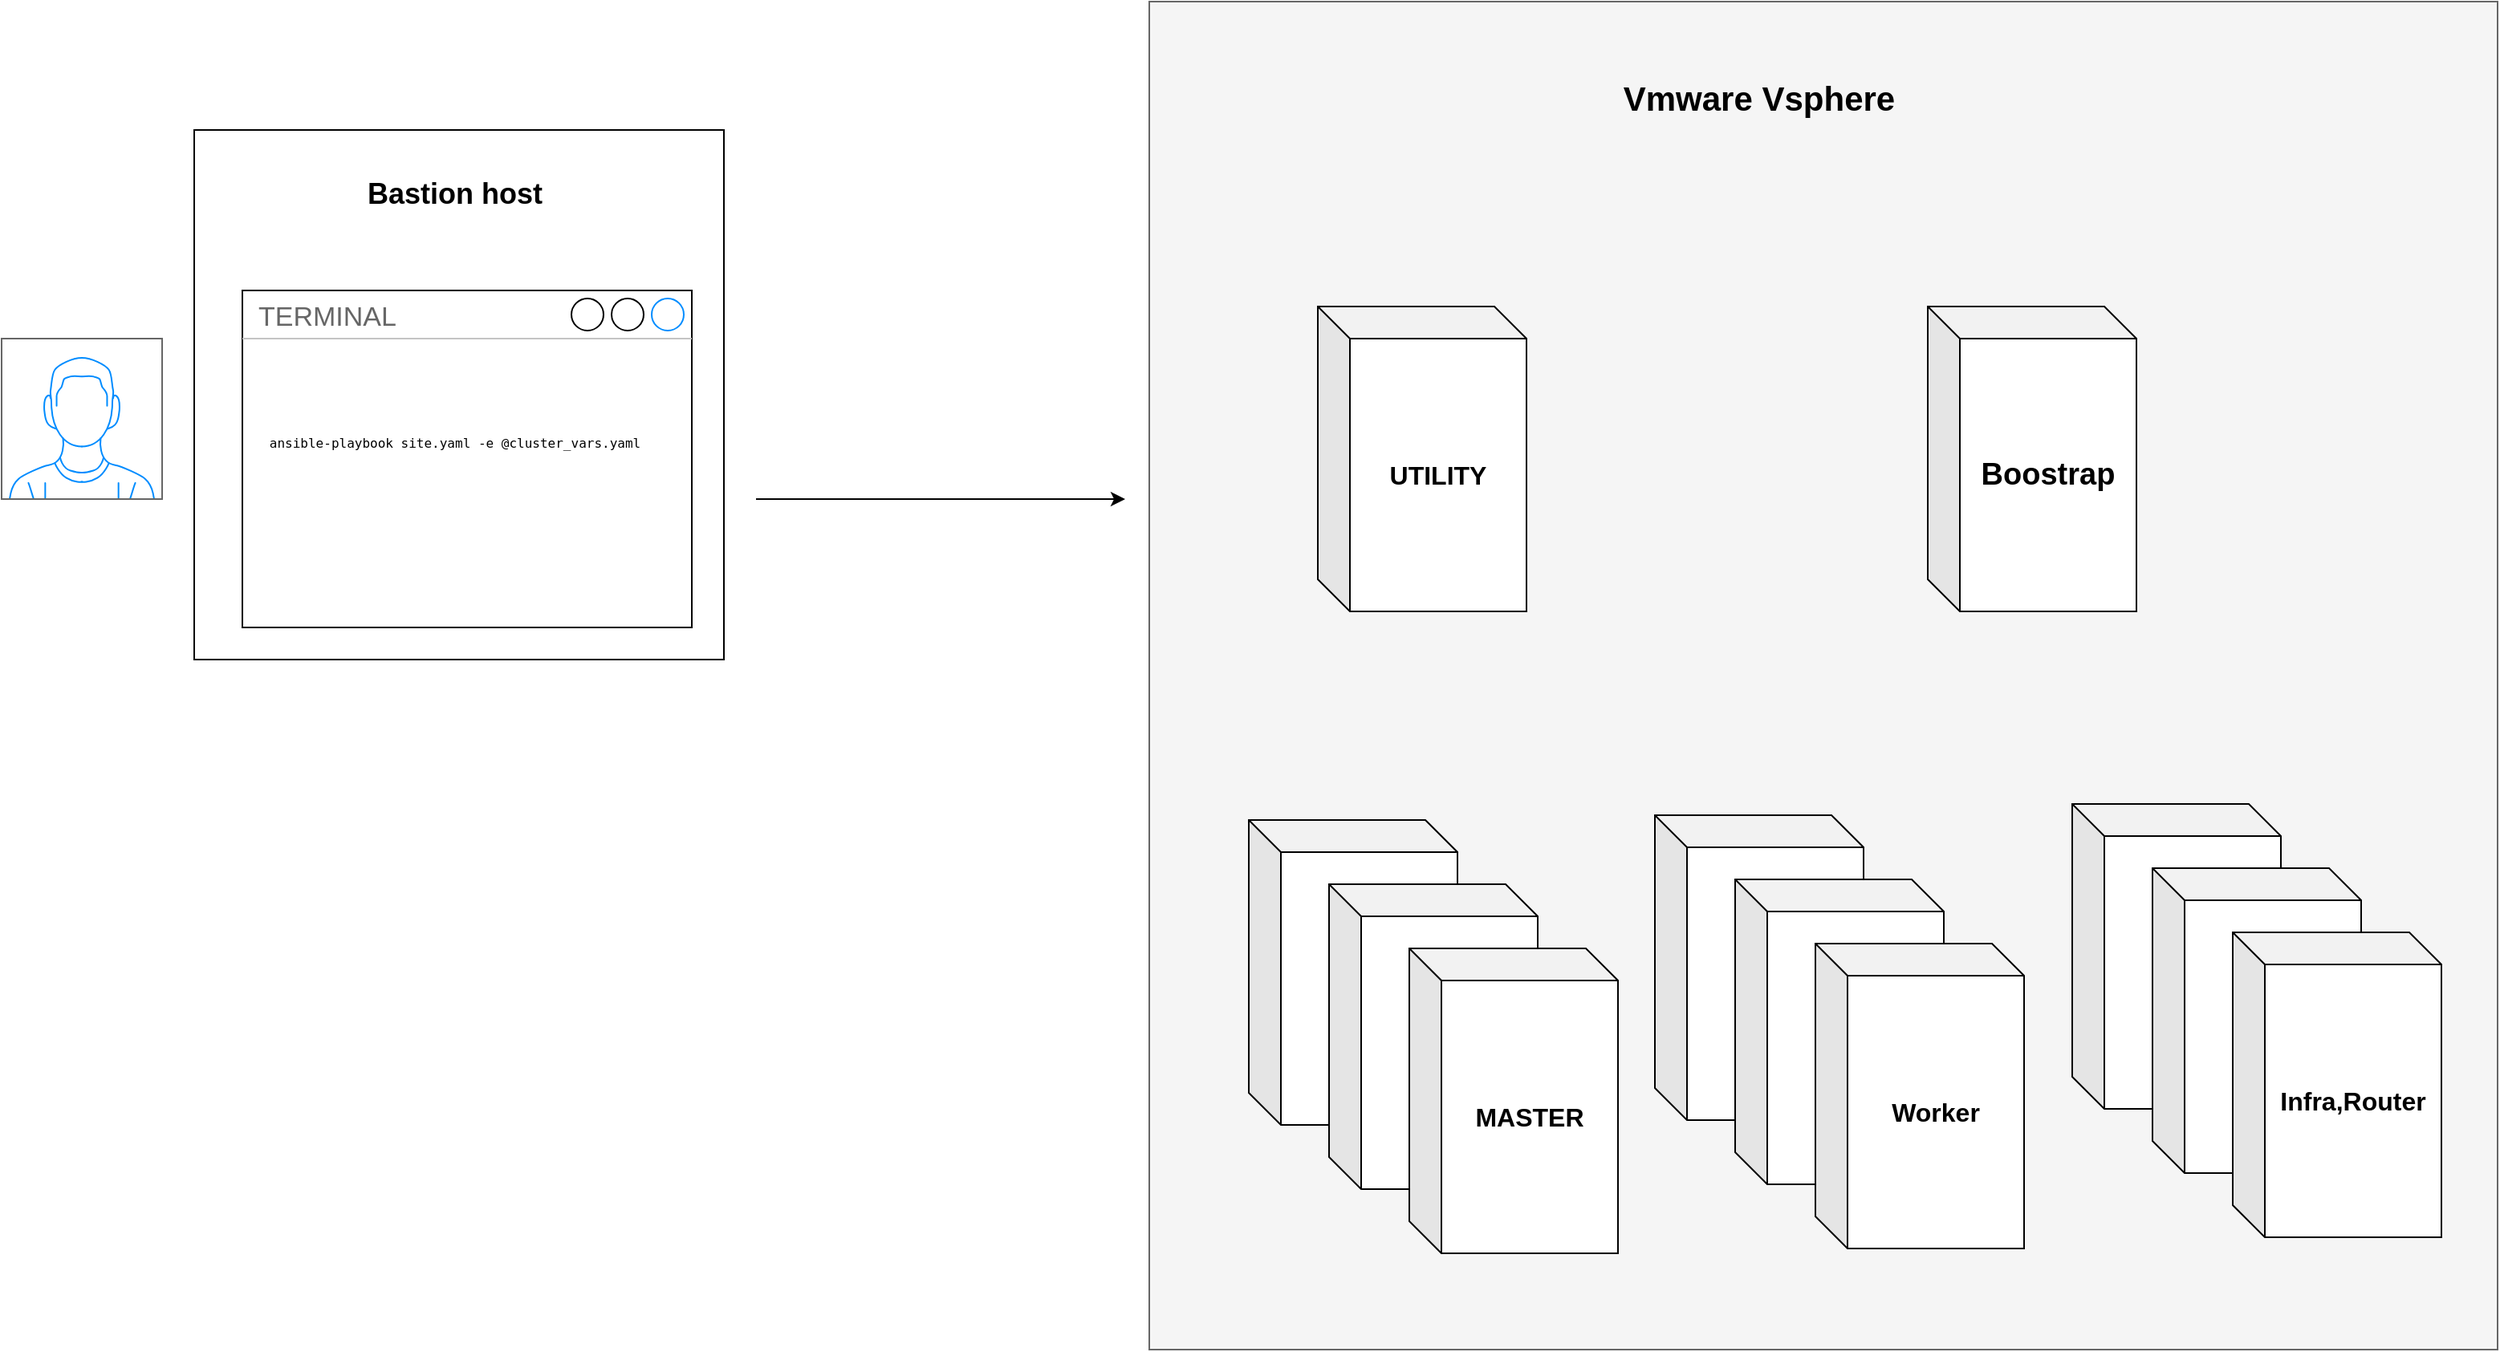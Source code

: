 <mxfile version="14.6.0" type="github">
  <diagram name="Page-1" id="aaaa8250-4180-3840-79b5-4cada1eebb92">
    <mxGraphModel dx="2140" dy="3383" grid="1" gridSize="10" guides="1" tooltips="1" connect="1" arrows="1" fold="1" page="1" pageScale="1" pageWidth="850" pageHeight="1100" background="#ffffff" math="0" shadow="0">
      <root>
        <mxCell id="0" />
        <mxCell id="1" parent="0" />
        <mxCell id="34cOvowa2TqDfqdvLT65-6" value="" style="whiteSpace=wrap;html=1;aspect=fixed;fillColor=#f5f5f5;strokeColor=#666666;fontColor=#333333;" vertex="1" parent="1">
          <mxGeometry x="805" y="-2090" width="840" height="840" as="geometry" />
        </mxCell>
        <mxCell id="34cOvowa2TqDfqdvLT65-15" value="&lt;font style=&quot;font-size: 21px&quot;&gt;&lt;b&gt;&lt;font style=&quot;font-size: 21px&quot;&gt;Vmware Vsphere&lt;/font&gt;&lt;/b&gt;&lt;/font&gt;" style="text;html=1;strokeColor=none;fillColor=none;align=center;verticalAlign=middle;whiteSpace=wrap;rounded=0;" vertex="1" parent="1">
          <mxGeometry x="1060" y="-2050" width="250" height="40" as="geometry" />
        </mxCell>
        <mxCell id="34cOvowa2TqDfqdvLT65-41" value="&lt;b&gt;&lt;font style=&quot;font-size: 16px&quot;&gt;UTILITY&lt;/font&gt;&lt;/b&gt;" style="shape=cube;whiteSpace=wrap;html=1;boundedLbl=1;backgroundOutline=1;darkOpacity=0.05;darkOpacity2=0.1;" vertex="1" parent="1">
          <mxGeometry x="910" y="-1900" width="130" height="190" as="geometry" />
        </mxCell>
        <mxCell id="34cOvowa2TqDfqdvLT65-47" value="&lt;b&gt;&lt;font style=&quot;font-size: 19px&quot;&gt;Boostrap&lt;/font&gt;&lt;/b&gt;" style="shape=cube;whiteSpace=wrap;html=1;boundedLbl=1;backgroundOutline=1;darkOpacity=0.05;darkOpacity2=0.1;" vertex="1" parent="1">
          <mxGeometry x="1290" y="-1900" width="130" height="190" as="geometry" />
        </mxCell>
        <mxCell id="34cOvowa2TqDfqdvLT65-50" value="" style="group" vertex="1" connectable="0" parent="1">
          <mxGeometry x="867" y="-1580" width="230" height="270" as="geometry" />
        </mxCell>
        <mxCell id="34cOvowa2TqDfqdvLT65-44" value="" style="shape=cube;whiteSpace=wrap;html=1;boundedLbl=1;backgroundOutline=1;darkOpacity=0.05;darkOpacity2=0.1;" vertex="1" parent="34cOvowa2TqDfqdvLT65-50">
          <mxGeometry width="130" height="190" as="geometry" />
        </mxCell>
        <mxCell id="34cOvowa2TqDfqdvLT65-45" value="" style="shape=cube;whiteSpace=wrap;html=1;boundedLbl=1;backgroundOutline=1;darkOpacity=0.05;darkOpacity2=0.1;" vertex="1" parent="34cOvowa2TqDfqdvLT65-50">
          <mxGeometry x="50" y="40" width="130" height="190" as="geometry" />
        </mxCell>
        <mxCell id="34cOvowa2TqDfqdvLT65-46" value="&lt;font style=&quot;font-size: 16px&quot;&gt;&lt;b&gt;MASTER &lt;br&gt;&lt;/b&gt;&lt;/font&gt;" style="shape=cube;whiteSpace=wrap;html=1;boundedLbl=1;backgroundOutline=1;darkOpacity=0.05;darkOpacity2=0.1;" vertex="1" parent="34cOvowa2TqDfqdvLT65-50">
          <mxGeometry x="100" y="80" width="130" height="190" as="geometry" />
        </mxCell>
        <mxCell id="34cOvowa2TqDfqdvLT65-57" value="" style="group" vertex="1" connectable="0" parent="1">
          <mxGeometry x="1120" y="-1583" width="230" height="270" as="geometry" />
        </mxCell>
        <mxCell id="34cOvowa2TqDfqdvLT65-58" value="" style="shape=cube;whiteSpace=wrap;html=1;boundedLbl=1;backgroundOutline=1;darkOpacity=0.05;darkOpacity2=0.1;" vertex="1" parent="34cOvowa2TqDfqdvLT65-57">
          <mxGeometry width="130" height="190" as="geometry" />
        </mxCell>
        <mxCell id="34cOvowa2TqDfqdvLT65-59" value="" style="shape=cube;whiteSpace=wrap;html=1;boundedLbl=1;backgroundOutline=1;darkOpacity=0.05;darkOpacity2=0.1;" vertex="1" parent="34cOvowa2TqDfqdvLT65-57">
          <mxGeometry x="50" y="40" width="130" height="190" as="geometry" />
        </mxCell>
        <mxCell id="34cOvowa2TqDfqdvLT65-60" value="&lt;b&gt;&lt;font style=&quot;font-size: 16px&quot;&gt;Worker&lt;/font&gt;&lt;/b&gt;" style="shape=cube;whiteSpace=wrap;html=1;boundedLbl=1;backgroundOutline=1;darkOpacity=0.05;darkOpacity2=0.1;" vertex="1" parent="34cOvowa2TqDfqdvLT65-57">
          <mxGeometry x="100" y="80" width="130" height="190" as="geometry" />
        </mxCell>
        <mxCell id="34cOvowa2TqDfqdvLT65-61" value="" style="group" vertex="1" connectable="0" parent="1">
          <mxGeometry x="1380" y="-1590" width="230" height="270" as="geometry" />
        </mxCell>
        <mxCell id="34cOvowa2TqDfqdvLT65-62" value="" style="shape=cube;whiteSpace=wrap;html=1;boundedLbl=1;backgroundOutline=1;darkOpacity=0.05;darkOpacity2=0.1;" vertex="1" parent="34cOvowa2TqDfqdvLT65-61">
          <mxGeometry width="130" height="190" as="geometry" />
        </mxCell>
        <mxCell id="34cOvowa2TqDfqdvLT65-63" value="" style="shape=cube;whiteSpace=wrap;html=1;boundedLbl=1;backgroundOutline=1;darkOpacity=0.05;darkOpacity2=0.1;" vertex="1" parent="34cOvowa2TqDfqdvLT65-61">
          <mxGeometry x="50" y="40" width="130" height="190" as="geometry" />
        </mxCell>
        <mxCell id="34cOvowa2TqDfqdvLT65-64" value="&lt;font style=&quot;font-size: 16px&quot;&gt;&lt;b&gt;Infra,Router&lt;/b&gt;&lt;/font&gt;" style="shape=cube;whiteSpace=wrap;html=1;boundedLbl=1;backgroundOutline=1;darkOpacity=0.05;darkOpacity2=0.1;" vertex="1" parent="34cOvowa2TqDfqdvLT65-61">
          <mxGeometry x="100" y="80" width="130" height="190" as="geometry" />
        </mxCell>
        <mxCell id="34cOvowa2TqDfqdvLT65-72" value="" style="group" vertex="1" connectable="0" parent="1">
          <mxGeometry x="110" y="-2010" width="430" height="330" as="geometry" />
        </mxCell>
        <mxCell id="34cOvowa2TqDfqdvLT65-7" value="" style="whiteSpace=wrap;html=1;aspect=fixed;" vertex="1" parent="34cOvowa2TqDfqdvLT65-72">
          <mxGeometry x="100" width="330" height="330" as="geometry" />
        </mxCell>
        <mxCell id="34cOvowa2TqDfqdvLT65-8" value="&lt;b&gt;&lt;font style=&quot;font-size: 18px&quot;&gt;Bastion host&lt;/font&gt;&lt;/b&gt;" style="text;html=1;strokeColor=none;fillColor=none;align=center;verticalAlign=middle;whiteSpace=wrap;rounded=0;" vertex="1" parent="34cOvowa2TqDfqdvLT65-72">
          <mxGeometry x="185" y="30" width="155" height="20" as="geometry" />
        </mxCell>
        <mxCell id="34cOvowa2TqDfqdvLT65-67" value="TERMINAL" style="strokeWidth=1;shadow=0;dashed=0;align=center;html=1;shape=mxgraph.mockup.containers.window;align=left;verticalAlign=top;spacingLeft=8;strokeColor2=#008cff;strokeColor3=#c4c4c4;fontColor=#666666;mainText=;fontSize=17;labelBackgroundColor=none;" vertex="1" parent="34cOvowa2TqDfqdvLT65-72">
          <mxGeometry x="130" y="100" width="280" height="210" as="geometry" />
        </mxCell>
        <mxCell id="34cOvowa2TqDfqdvLT65-70" value="" style="verticalLabelPosition=bottom;shadow=0;dashed=0;align=center;html=1;verticalAlign=top;strokeWidth=1;shape=mxgraph.mockup.containers.userMale;strokeColor=#666666;strokeColor2=#008cff;" vertex="1" parent="34cOvowa2TqDfqdvLT65-72">
          <mxGeometry x="-20" y="130" width="100" height="100" as="geometry" />
        </mxCell>
        <mxCell id="34cOvowa2TqDfqdvLT65-71" value="&lt;pre style=&quot;font-size: 8px&quot;&gt;&lt;code&gt;ansible-playbook site.yaml -e @cluster_vars.yaml&lt;/code&gt;&lt;/pre&gt;" style="text;html=1;strokeColor=none;fillColor=none;align=center;verticalAlign=middle;whiteSpace=wrap;rounded=0;" vertex="1" parent="34cOvowa2TqDfqdvLT65-72">
          <mxGeometry x="185" y="180" width="155" height="30" as="geometry" />
        </mxCell>
        <mxCell id="34cOvowa2TqDfqdvLT65-73" value="" style="endArrow=classic;html=1;" edge="1" parent="1">
          <mxGeometry width="50" height="50" relative="1" as="geometry">
            <mxPoint x="560" y="-1780" as="sourcePoint" />
            <mxPoint x="790" y="-1780" as="targetPoint" />
          </mxGeometry>
        </mxCell>
      </root>
    </mxGraphModel>
  </diagram>
</mxfile>

